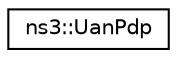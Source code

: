digraph "Graphical Class Hierarchy"
{
 // LATEX_PDF_SIZE
  edge [fontname="Helvetica",fontsize="10",labelfontname="Helvetica",labelfontsize="10"];
  node [fontname="Helvetica",fontsize="10",shape=record];
  rankdir="LR";
  Node0 [label="ns3::UanPdp",height=0.2,width=0.4,color="black", fillcolor="white", style="filled",URL="$classns3_1_1_uan_pdp.html",tooltip="The power delay profile returned by propagation models."];
}

